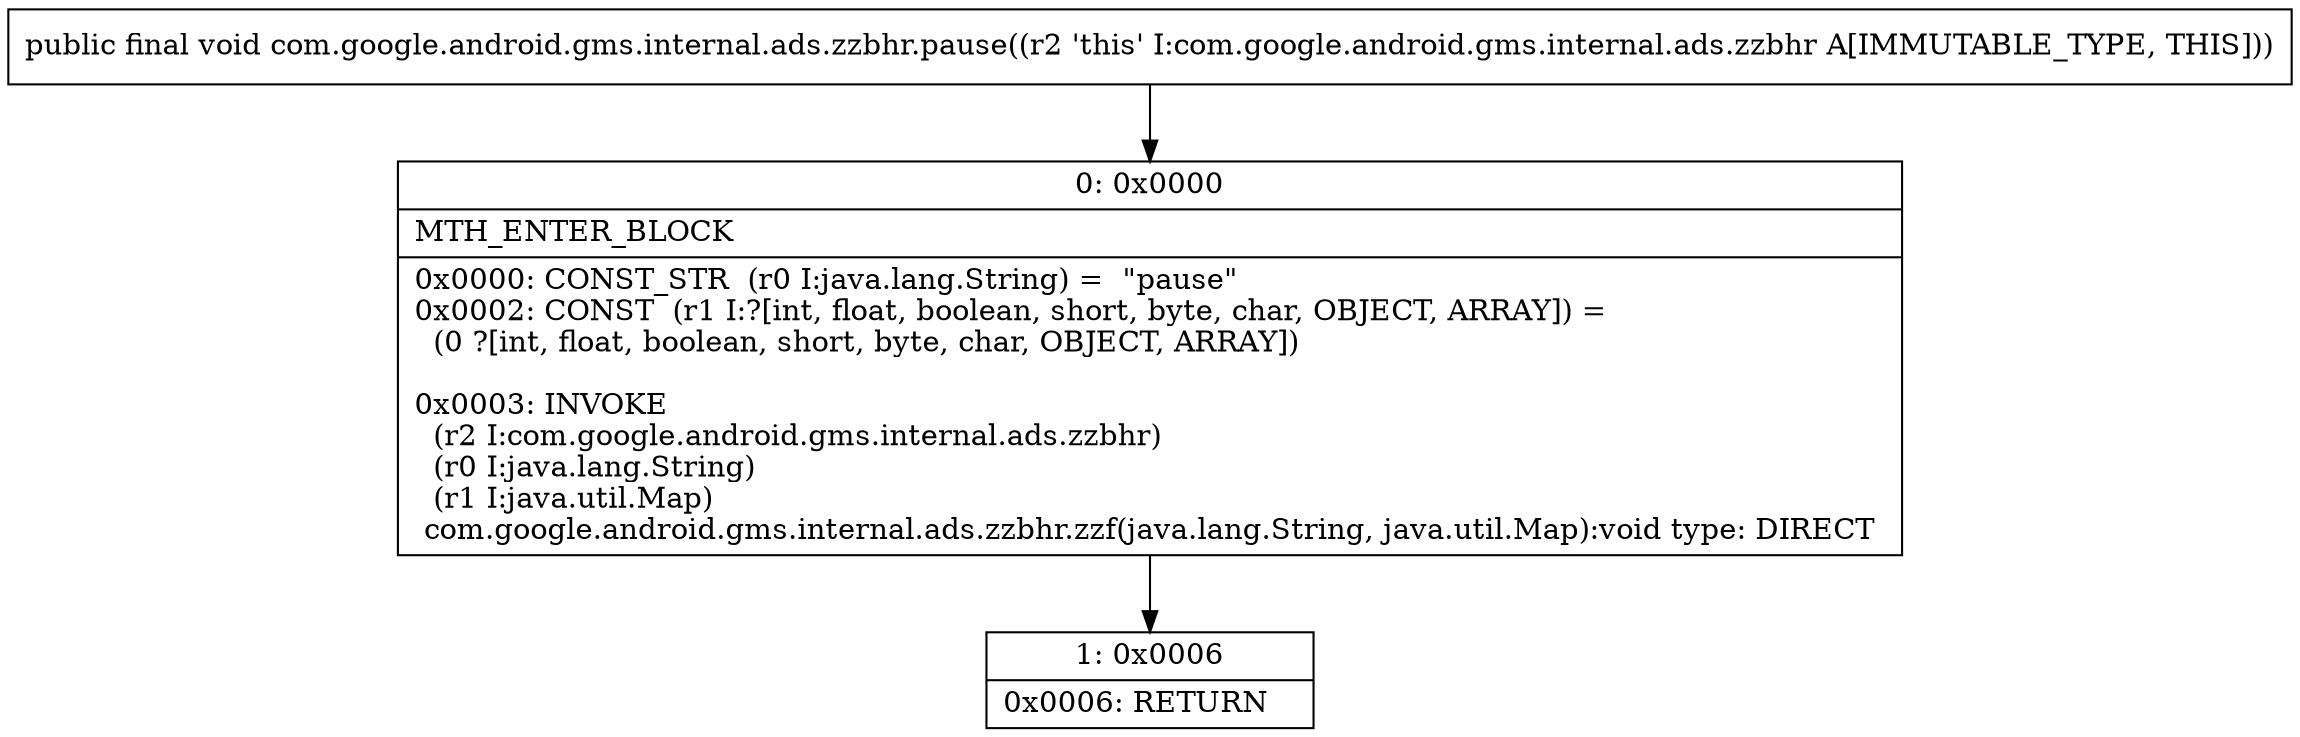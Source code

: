 digraph "CFG forcom.google.android.gms.internal.ads.zzbhr.pause()V" {
Node_0 [shape=record,label="{0\:\ 0x0000|MTH_ENTER_BLOCK\l|0x0000: CONST_STR  (r0 I:java.lang.String) =  \"pause\" \l0x0002: CONST  (r1 I:?[int, float, boolean, short, byte, char, OBJECT, ARRAY]) = \l  (0 ?[int, float, boolean, short, byte, char, OBJECT, ARRAY])\l \l0x0003: INVOKE  \l  (r2 I:com.google.android.gms.internal.ads.zzbhr)\l  (r0 I:java.lang.String)\l  (r1 I:java.util.Map)\l com.google.android.gms.internal.ads.zzbhr.zzf(java.lang.String, java.util.Map):void type: DIRECT \l}"];
Node_1 [shape=record,label="{1\:\ 0x0006|0x0006: RETURN   \l}"];
MethodNode[shape=record,label="{public final void com.google.android.gms.internal.ads.zzbhr.pause((r2 'this' I:com.google.android.gms.internal.ads.zzbhr A[IMMUTABLE_TYPE, THIS])) }"];
MethodNode -> Node_0;
Node_0 -> Node_1;
}

